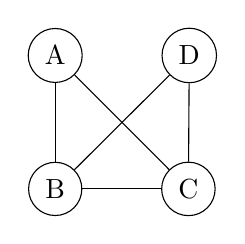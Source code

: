 \begin{tikzpicture}
        \node[circle,draw] (a)               {A};
        \node[circle,draw] (b) [below = of a] {B};
        \node[circle,draw] (c) [right = of b] {C};
        \node[circle,draw] (d) [right = of a] {D};
        \path[-](a) edge      node {} (b)
        (a) edge      node {} (c)
        (b) edge      node {} (c)
        (b) edge      node {} (d)
        (c) edge      node {} (d);
\end{tikzpicture}
